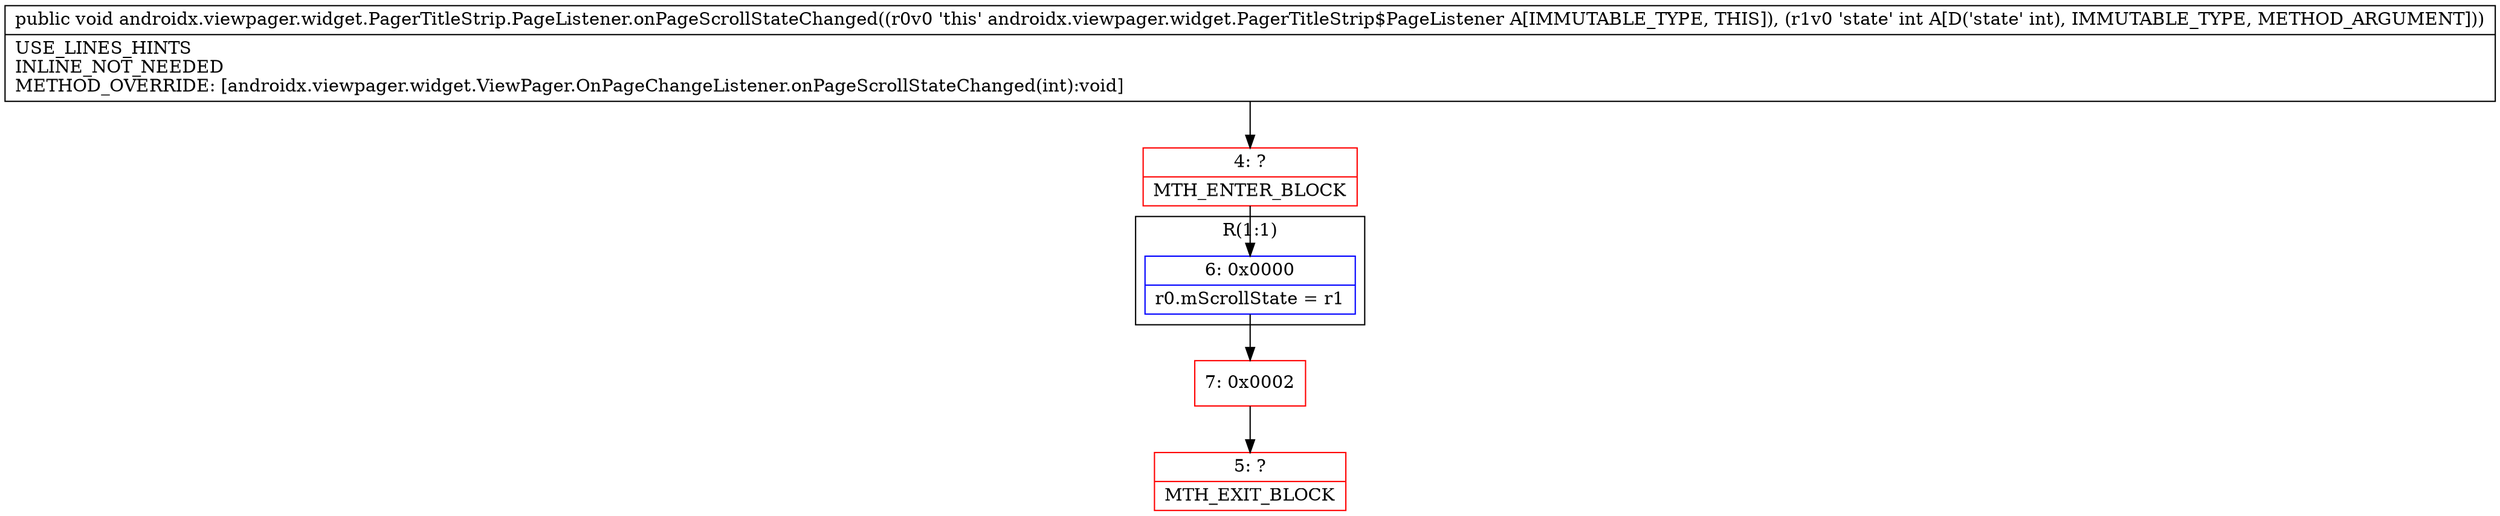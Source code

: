 digraph "CFG forandroidx.viewpager.widget.PagerTitleStrip.PageListener.onPageScrollStateChanged(I)V" {
subgraph cluster_Region_1238389740 {
label = "R(1:1)";
node [shape=record,color=blue];
Node_6 [shape=record,label="{6\:\ 0x0000|r0.mScrollState = r1\l}"];
}
Node_4 [shape=record,color=red,label="{4\:\ ?|MTH_ENTER_BLOCK\l}"];
Node_7 [shape=record,color=red,label="{7\:\ 0x0002}"];
Node_5 [shape=record,color=red,label="{5\:\ ?|MTH_EXIT_BLOCK\l}"];
MethodNode[shape=record,label="{public void androidx.viewpager.widget.PagerTitleStrip.PageListener.onPageScrollStateChanged((r0v0 'this' androidx.viewpager.widget.PagerTitleStrip$PageListener A[IMMUTABLE_TYPE, THIS]), (r1v0 'state' int A[D('state' int), IMMUTABLE_TYPE, METHOD_ARGUMENT]))  | USE_LINES_HINTS\lINLINE_NOT_NEEDED\lMETHOD_OVERRIDE: [androidx.viewpager.widget.ViewPager.OnPageChangeListener.onPageScrollStateChanged(int):void]\l}"];
MethodNode -> Node_4;Node_6 -> Node_7;
Node_4 -> Node_6;
Node_7 -> Node_5;
}

